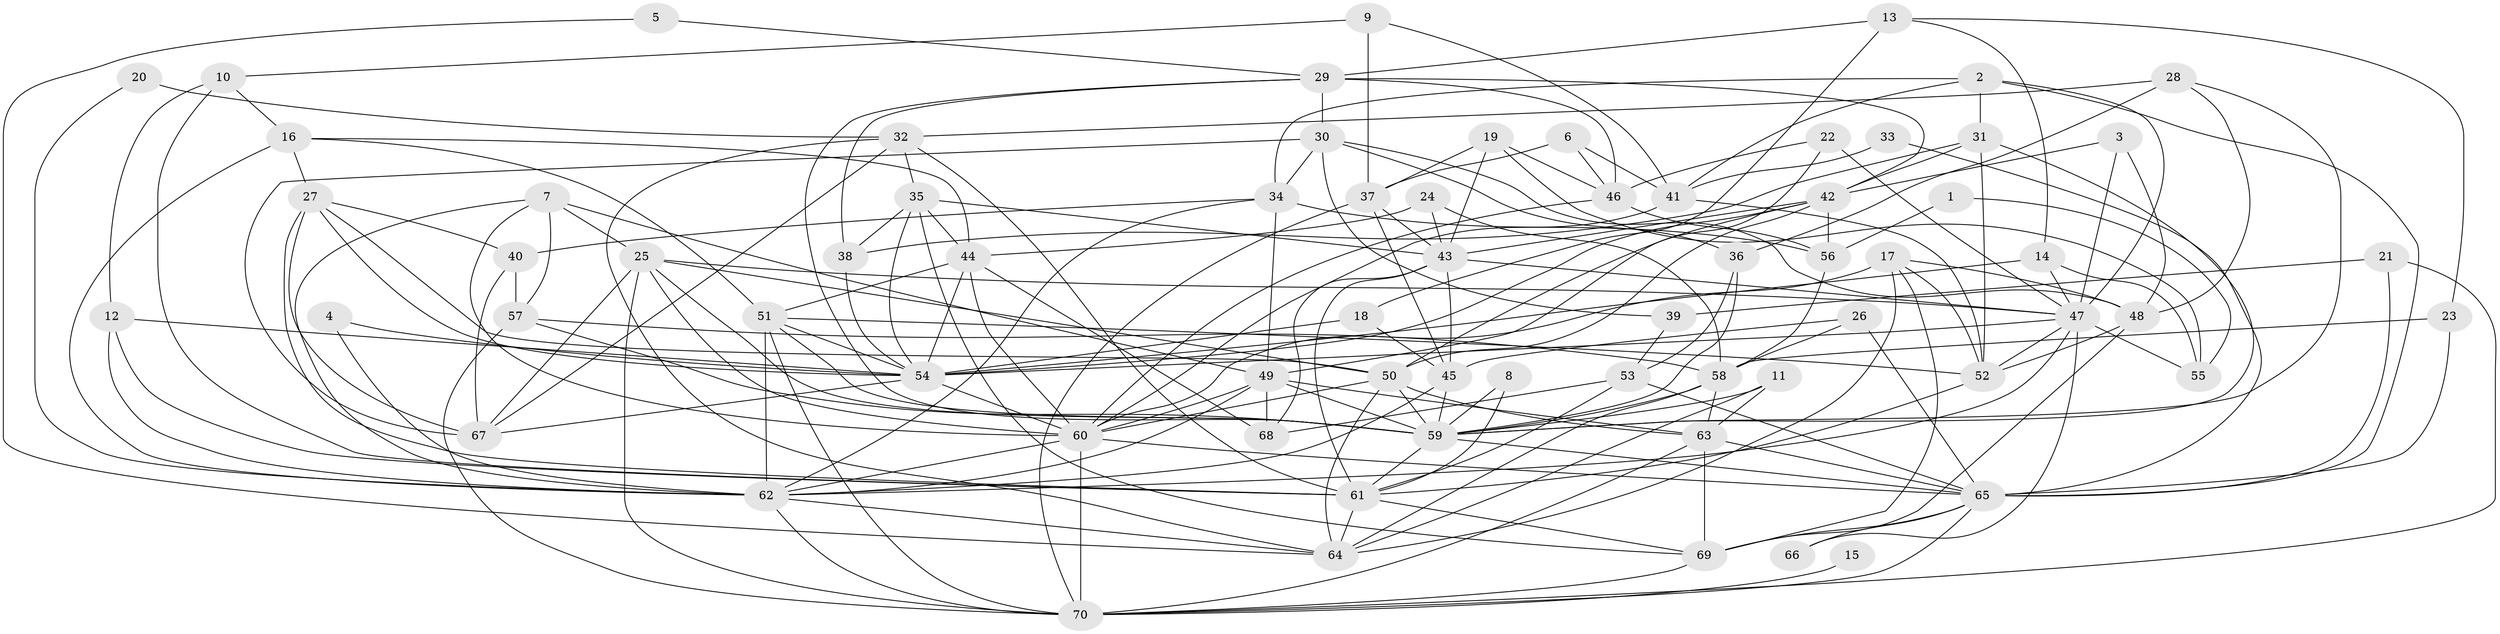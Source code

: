 // original degree distribution, {9: 0.014388489208633094, 3: 0.31654676258992803, 2: 0.1366906474820144, 5: 0.17266187050359713, 6: 0.10071942446043165, 4: 0.2158273381294964, 8: 0.014388489208633094, 7: 0.02877697841726619}
// Generated by graph-tools (version 1.1) at 2025/50/03/09/25 03:50:14]
// undirected, 70 vertices, 197 edges
graph export_dot {
graph [start="1"]
  node [color=gray90,style=filled];
  1;
  2;
  3;
  4;
  5;
  6;
  7;
  8;
  9;
  10;
  11;
  12;
  13;
  14;
  15;
  16;
  17;
  18;
  19;
  20;
  21;
  22;
  23;
  24;
  25;
  26;
  27;
  28;
  29;
  30;
  31;
  32;
  33;
  34;
  35;
  36;
  37;
  38;
  39;
  40;
  41;
  42;
  43;
  44;
  45;
  46;
  47;
  48;
  49;
  50;
  51;
  52;
  53;
  54;
  55;
  56;
  57;
  58;
  59;
  60;
  61;
  62;
  63;
  64;
  65;
  66;
  67;
  68;
  69;
  70;
  1 -- 55 [weight=1.0];
  1 -- 56 [weight=1.0];
  2 -- 31 [weight=1.0];
  2 -- 34 [weight=1.0];
  2 -- 41 [weight=1.0];
  2 -- 47 [weight=1.0];
  2 -- 65 [weight=1.0];
  3 -- 42 [weight=1.0];
  3 -- 47 [weight=1.0];
  3 -- 48 [weight=1.0];
  4 -- 54 [weight=1.0];
  4 -- 62 [weight=1.0];
  5 -- 29 [weight=1.0];
  5 -- 64 [weight=1.0];
  6 -- 37 [weight=1.0];
  6 -- 41 [weight=1.0];
  6 -- 46 [weight=1.0];
  7 -- 25 [weight=1.0];
  7 -- 49 [weight=1.0];
  7 -- 57 [weight=1.0];
  7 -- 60 [weight=1.0];
  7 -- 62 [weight=1.0];
  8 -- 59 [weight=1.0];
  8 -- 61 [weight=1.0];
  9 -- 10 [weight=1.0];
  9 -- 37 [weight=1.0];
  9 -- 41 [weight=1.0];
  10 -- 12 [weight=1.0];
  10 -- 16 [weight=1.0];
  10 -- 61 [weight=1.0];
  11 -- 59 [weight=1.0];
  11 -- 63 [weight=1.0];
  11 -- 64 [weight=1.0];
  12 -- 54 [weight=1.0];
  12 -- 61 [weight=1.0];
  12 -- 62 [weight=1.0];
  13 -- 14 [weight=1.0];
  13 -- 18 [weight=1.0];
  13 -- 23 [weight=1.0];
  13 -- 29 [weight=1.0];
  14 -- 47 [weight=1.0];
  14 -- 54 [weight=1.0];
  14 -- 55 [weight=1.0];
  15 -- 70 [weight=2.0];
  16 -- 27 [weight=1.0];
  16 -- 44 [weight=1.0];
  16 -- 51 [weight=1.0];
  16 -- 62 [weight=2.0];
  17 -- 48 [weight=1.0];
  17 -- 52 [weight=1.0];
  17 -- 60 [weight=1.0];
  17 -- 64 [weight=1.0];
  17 -- 69 [weight=1.0];
  18 -- 45 [weight=1.0];
  18 -- 54 [weight=1.0];
  19 -- 37 [weight=1.0];
  19 -- 43 [weight=1.0];
  19 -- 46 [weight=1.0];
  19 -- 55 [weight=1.0];
  20 -- 32 [weight=1.0];
  20 -- 62 [weight=1.0];
  21 -- 39 [weight=1.0];
  21 -- 65 [weight=1.0];
  21 -- 70 [weight=1.0];
  22 -- 46 [weight=1.0];
  22 -- 47 [weight=1.0];
  22 -- 50 [weight=1.0];
  23 -- 58 [weight=1.0];
  23 -- 65 [weight=1.0];
  24 -- 43 [weight=1.0];
  24 -- 44 [weight=1.0];
  24 -- 58 [weight=1.0];
  25 -- 47 [weight=1.0];
  25 -- 50 [weight=1.0];
  25 -- 59 [weight=1.0];
  25 -- 60 [weight=1.0];
  25 -- 67 [weight=1.0];
  25 -- 70 [weight=1.0];
  26 -- 45 [weight=1.0];
  26 -- 58 [weight=1.0];
  26 -- 65 [weight=1.0];
  27 -- 40 [weight=1.0];
  27 -- 50 [weight=1.0];
  27 -- 54 [weight=1.0];
  27 -- 61 [weight=1.0];
  27 -- 67 [weight=1.0];
  28 -- 32 [weight=1.0];
  28 -- 36 [weight=1.0];
  28 -- 48 [weight=1.0];
  28 -- 59 [weight=1.0];
  29 -- 30 [weight=1.0];
  29 -- 38 [weight=1.0];
  29 -- 42 [weight=1.0];
  29 -- 46 [weight=1.0];
  29 -- 59 [weight=1.0];
  30 -- 34 [weight=1.0];
  30 -- 36 [weight=1.0];
  30 -- 39 [weight=1.0];
  30 -- 48 [weight=1.0];
  30 -- 67 [weight=1.0];
  31 -- 38 [weight=1.0];
  31 -- 42 [weight=1.0];
  31 -- 52 [weight=1.0];
  31 -- 59 [weight=1.0];
  32 -- 35 [weight=1.0];
  32 -- 61 [weight=1.0];
  32 -- 64 [weight=1.0];
  32 -- 67 [weight=1.0];
  33 -- 41 [weight=1.0];
  33 -- 65 [weight=1.0];
  34 -- 40 [weight=1.0];
  34 -- 49 [weight=1.0];
  34 -- 56 [weight=2.0];
  34 -- 62 [weight=1.0];
  35 -- 38 [weight=1.0];
  35 -- 43 [weight=1.0];
  35 -- 44 [weight=1.0];
  35 -- 54 [weight=1.0];
  35 -- 69 [weight=1.0];
  36 -- 53 [weight=1.0];
  36 -- 59 [weight=1.0];
  37 -- 43 [weight=1.0];
  37 -- 45 [weight=1.0];
  37 -- 70 [weight=1.0];
  38 -- 54 [weight=1.0];
  39 -- 53 [weight=1.0];
  40 -- 57 [weight=1.0];
  40 -- 67 [weight=1.0];
  41 -- 52 [weight=1.0];
  41 -- 60 [weight=1.0];
  42 -- 43 [weight=1.0];
  42 -- 49 [weight=1.0];
  42 -- 50 [weight=1.0];
  42 -- 54 [weight=1.0];
  42 -- 56 [weight=1.0];
  43 -- 45 [weight=1.0];
  43 -- 47 [weight=1.0];
  43 -- 61 [weight=1.0];
  43 -- 68 [weight=1.0];
  44 -- 51 [weight=1.0];
  44 -- 54 [weight=1.0];
  44 -- 60 [weight=1.0];
  44 -- 68 [weight=1.0];
  45 -- 59 [weight=1.0];
  45 -- 62 [weight=1.0];
  46 -- 56 [weight=1.0];
  46 -- 60 [weight=1.0];
  47 -- 52 [weight=1.0];
  47 -- 54 [weight=2.0];
  47 -- 55 [weight=1.0];
  47 -- 62 [weight=1.0];
  47 -- 66 [weight=1.0];
  48 -- 52 [weight=1.0];
  48 -- 69 [weight=1.0];
  49 -- 59 [weight=1.0];
  49 -- 60 [weight=1.0];
  49 -- 62 [weight=1.0];
  49 -- 63 [weight=1.0];
  49 -- 68 [weight=1.0];
  50 -- 59 [weight=1.0];
  50 -- 60 [weight=1.0];
  50 -- 63 [weight=1.0];
  50 -- 64 [weight=1.0];
  51 -- 52 [weight=1.0];
  51 -- 54 [weight=1.0];
  51 -- 59 [weight=1.0];
  51 -- 62 [weight=1.0];
  51 -- 70 [weight=1.0];
  52 -- 61 [weight=1.0];
  53 -- 61 [weight=1.0];
  53 -- 65 [weight=1.0];
  53 -- 68 [weight=1.0];
  54 -- 60 [weight=1.0];
  54 -- 67 [weight=1.0];
  56 -- 58 [weight=1.0];
  57 -- 58 [weight=1.0];
  57 -- 59 [weight=2.0];
  57 -- 70 [weight=2.0];
  58 -- 59 [weight=1.0];
  58 -- 63 [weight=1.0];
  58 -- 64 [weight=1.0];
  59 -- 61 [weight=1.0];
  59 -- 65 [weight=1.0];
  60 -- 62 [weight=1.0];
  60 -- 65 [weight=1.0];
  60 -- 70 [weight=1.0];
  61 -- 64 [weight=1.0];
  61 -- 69 [weight=1.0];
  62 -- 64 [weight=1.0];
  62 -- 70 [weight=1.0];
  63 -- 65 [weight=1.0];
  63 -- 69 [weight=1.0];
  63 -- 70 [weight=1.0];
  65 -- 66 [weight=1.0];
  65 -- 69 [weight=1.0];
  65 -- 70 [weight=1.0];
  69 -- 70 [weight=1.0];
}

